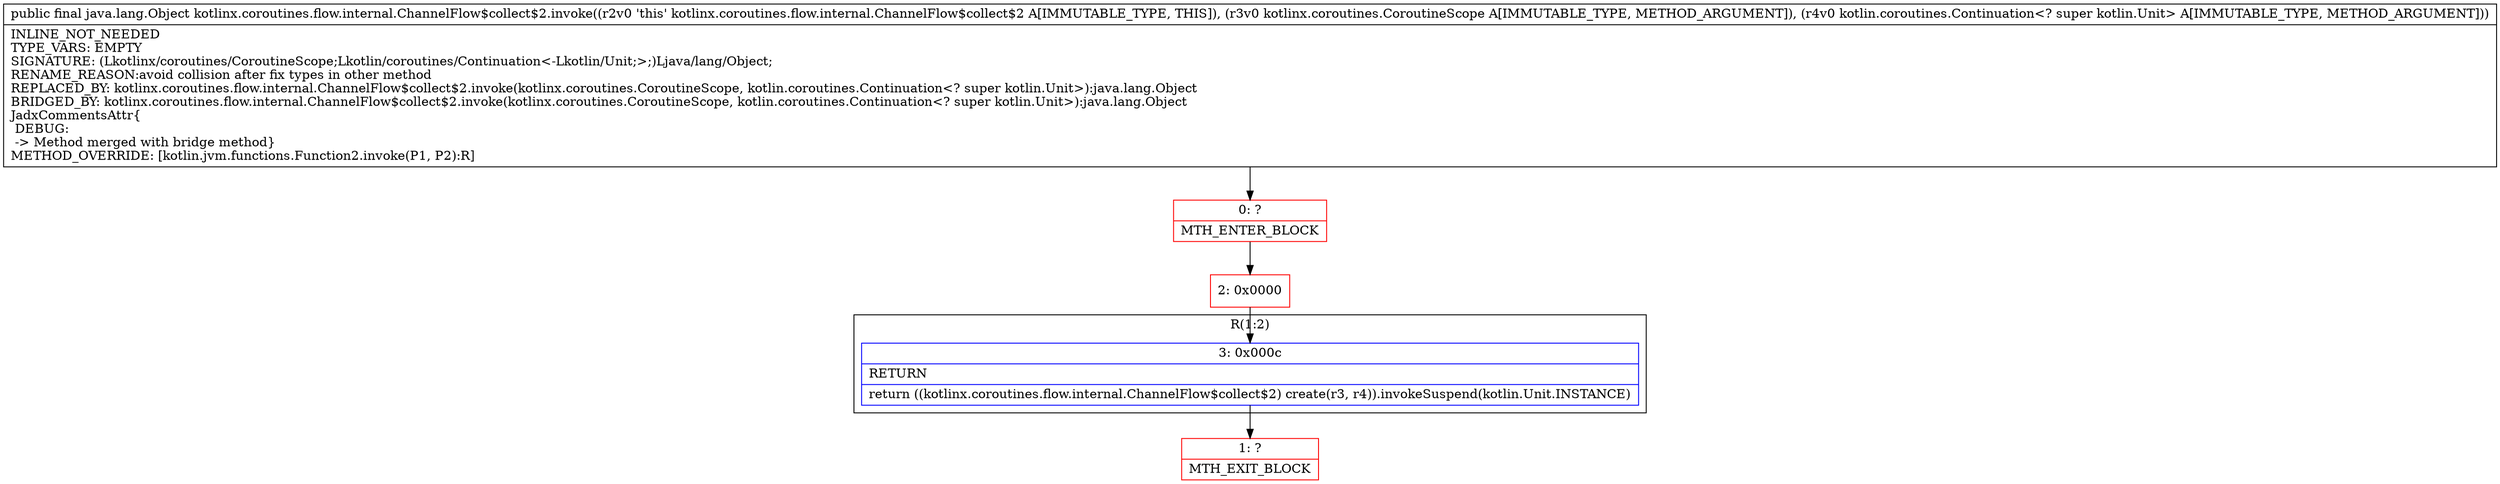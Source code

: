digraph "CFG forkotlinx.coroutines.flow.internal.ChannelFlow$collect$2.invoke(Lkotlinx\/coroutines\/CoroutineScope;Lkotlin\/coroutines\/Continuation;)Ljava\/lang\/Object;" {
subgraph cluster_Region_1678361334 {
label = "R(1:2)";
node [shape=record,color=blue];
Node_3 [shape=record,label="{3\:\ 0x000c|RETURN\l|return ((kotlinx.coroutines.flow.internal.ChannelFlow$collect$2) create(r3, r4)).invokeSuspend(kotlin.Unit.INSTANCE)\l}"];
}
Node_0 [shape=record,color=red,label="{0\:\ ?|MTH_ENTER_BLOCK\l}"];
Node_2 [shape=record,color=red,label="{2\:\ 0x0000}"];
Node_1 [shape=record,color=red,label="{1\:\ ?|MTH_EXIT_BLOCK\l}"];
MethodNode[shape=record,label="{public final java.lang.Object kotlinx.coroutines.flow.internal.ChannelFlow$collect$2.invoke((r2v0 'this' kotlinx.coroutines.flow.internal.ChannelFlow$collect$2 A[IMMUTABLE_TYPE, THIS]), (r3v0 kotlinx.coroutines.CoroutineScope A[IMMUTABLE_TYPE, METHOD_ARGUMENT]), (r4v0 kotlin.coroutines.Continuation\<? super kotlin.Unit\> A[IMMUTABLE_TYPE, METHOD_ARGUMENT]))  | INLINE_NOT_NEEDED\lTYPE_VARS: EMPTY\lSIGNATURE: (Lkotlinx\/coroutines\/CoroutineScope;Lkotlin\/coroutines\/Continuation\<\-Lkotlin\/Unit;\>;)Ljava\/lang\/Object;\lRENAME_REASON:avoid collision after fix types in other method\lREPLACED_BY: kotlinx.coroutines.flow.internal.ChannelFlow$collect$2.invoke(kotlinx.coroutines.CoroutineScope, kotlin.coroutines.Continuation\<? super kotlin.Unit\>):java.lang.Object\lBRIDGED_BY: kotlinx.coroutines.flow.internal.ChannelFlow$collect$2.invoke(kotlinx.coroutines.CoroutineScope, kotlin.coroutines.Continuation\<? super kotlin.Unit\>):java.lang.Object\lJadxCommentsAttr\{\l DEBUG: \l \-\> Method merged with bridge method\}\lMETHOD_OVERRIDE: [kotlin.jvm.functions.Function2.invoke(P1, P2):R]\l}"];
MethodNode -> Node_0;Node_3 -> Node_1;
Node_0 -> Node_2;
Node_2 -> Node_3;
}

